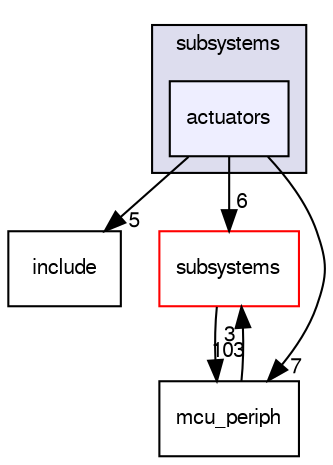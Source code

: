 digraph "sw/airborne/arch/lpc21/subsystems/actuators" {
  compound=true
  node [ fontsize="10", fontname="FreeSans"];
  edge [ labelfontsize="10", labelfontname="FreeSans"];
  subgraph clusterdir_49e3baf8e4d0208391e8a23720cf4bc3 {
    graph [ bgcolor="#ddddee", pencolor="black", label="subsystems" fontname="FreeSans", fontsize="10", URL="dir_49e3baf8e4d0208391e8a23720cf4bc3.html"]
  dir_80cb3fc769cdc36e6ce40c9587f936a1 [shape=box, label="actuators", style="filled", fillcolor="#eeeeff", pencolor="black", URL="dir_80cb3fc769cdc36e6ce40c9587f936a1.html"];
  }
  dir_106454a90d735ea8e812bb75c22c615b [shape=box label="include" URL="dir_106454a90d735ea8e812bb75c22c615b.html"];
  dir_12d6ec7aac5a4a9b8cee17e35022d7c7 [shape=box label="subsystems" fillcolor="white" style="filled" color="red" URL="dir_12d6ec7aac5a4a9b8cee17e35022d7c7.html"];
  dir_1ca43f6a116d741d80fb1d0555a2b198 [shape=box label="mcu_periph" URL="dir_1ca43f6a116d741d80fb1d0555a2b198.html"];
  dir_12d6ec7aac5a4a9b8cee17e35022d7c7->dir_1ca43f6a116d741d80fb1d0555a2b198 [headlabel="103", labeldistance=1.5 headhref="dir_000051_000120.html"];
  dir_80cb3fc769cdc36e6ce40c9587f936a1->dir_106454a90d735ea8e812bb75c22c615b [headlabel="5", labeldistance=1.5 headhref="dir_000025_000035.html"];
  dir_80cb3fc769cdc36e6ce40c9587f936a1->dir_12d6ec7aac5a4a9b8cee17e35022d7c7 [headlabel="6", labeldistance=1.5 headhref="dir_000025_000051.html"];
  dir_80cb3fc769cdc36e6ce40c9587f936a1->dir_1ca43f6a116d741d80fb1d0555a2b198 [headlabel="7", labeldistance=1.5 headhref="dir_000025_000120.html"];
  dir_1ca43f6a116d741d80fb1d0555a2b198->dir_12d6ec7aac5a4a9b8cee17e35022d7c7 [headlabel="3", labeldistance=1.5 headhref="dir_000120_000051.html"];
}
